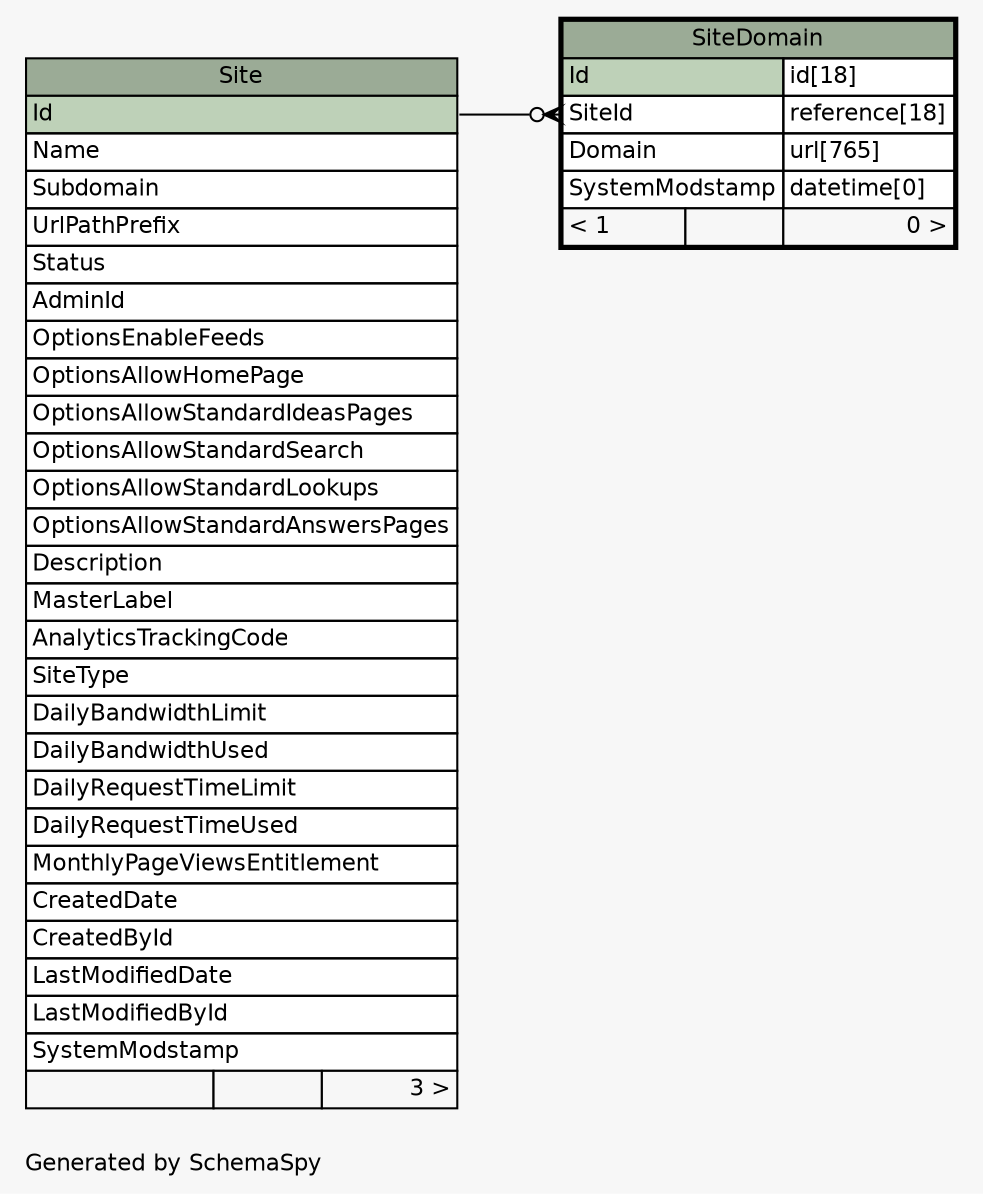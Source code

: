 // dot 2.36.0 on Mac OS X 10.11.6
// SchemaSpy rev 590
digraph "oneDegreeRelationshipsDiagram" {
  graph [
    rankdir="RL"
    bgcolor="#f7f7f7"
    label="\nGenerated by SchemaSpy"
    labeljust="l"
    nodesep="0.18"
    ranksep="0.46"
    fontname="Helvetica"
    fontsize="11"
  ];
  node [
    fontname="Helvetica"
    fontsize="11"
    shape="plaintext"
  ];
  edge [
    arrowsize="0.8"
  ];
  "SiteDomain":"SiteId":w -> "Site":"Id":e [arrowhead=none dir=back arrowtail=crowodot];
  "Site" [
    label=<
    <TABLE BORDER="0" CELLBORDER="1" CELLSPACING="0" BGCOLOR="#ffffff">
      <TR><TD COLSPAN="3" BGCOLOR="#9bab96" ALIGN="CENTER">Site</TD></TR>
      <TR><TD PORT="Id" COLSPAN="3" BGCOLOR="#bed1b8" ALIGN="LEFT">Id</TD></TR>
      <TR><TD PORT="Name" COLSPAN="3" ALIGN="LEFT">Name</TD></TR>
      <TR><TD PORT="Subdomain" COLSPAN="3" ALIGN="LEFT">Subdomain</TD></TR>
      <TR><TD PORT="UrlPathPrefix" COLSPAN="3" ALIGN="LEFT">UrlPathPrefix</TD></TR>
      <TR><TD PORT="Status" COLSPAN="3" ALIGN="LEFT">Status</TD></TR>
      <TR><TD PORT="AdminId" COLSPAN="3" ALIGN="LEFT">AdminId</TD></TR>
      <TR><TD PORT="OptionsEnableFeeds" COLSPAN="3" ALIGN="LEFT">OptionsEnableFeeds</TD></TR>
      <TR><TD PORT="OptionsAllowHomePage" COLSPAN="3" ALIGN="LEFT">OptionsAllowHomePage</TD></TR>
      <TR><TD PORT="OptionsAllowStandardIdeasPages" COLSPAN="3" ALIGN="LEFT">OptionsAllowStandardIdeasPages</TD></TR>
      <TR><TD PORT="OptionsAllowStandardSearch" COLSPAN="3" ALIGN="LEFT">OptionsAllowStandardSearch</TD></TR>
      <TR><TD PORT="OptionsAllowStandardLookups" COLSPAN="3" ALIGN="LEFT">OptionsAllowStandardLookups</TD></TR>
      <TR><TD PORT="OptionsAllowStandardAnswersPages" COLSPAN="3" ALIGN="LEFT">OptionsAllowStandardAnswersPages</TD></TR>
      <TR><TD PORT="Description" COLSPAN="3" ALIGN="LEFT">Description</TD></TR>
      <TR><TD PORT="MasterLabel" COLSPAN="3" ALIGN="LEFT">MasterLabel</TD></TR>
      <TR><TD PORT="AnalyticsTrackingCode" COLSPAN="3" ALIGN="LEFT">AnalyticsTrackingCode</TD></TR>
      <TR><TD PORT="SiteType" COLSPAN="3" ALIGN="LEFT">SiteType</TD></TR>
      <TR><TD PORT="DailyBandwidthLimit" COLSPAN="3" ALIGN="LEFT">DailyBandwidthLimit</TD></TR>
      <TR><TD PORT="DailyBandwidthUsed" COLSPAN="3" ALIGN="LEFT">DailyBandwidthUsed</TD></TR>
      <TR><TD PORT="DailyRequestTimeLimit" COLSPAN="3" ALIGN="LEFT">DailyRequestTimeLimit</TD></TR>
      <TR><TD PORT="DailyRequestTimeUsed" COLSPAN="3" ALIGN="LEFT">DailyRequestTimeUsed</TD></TR>
      <TR><TD PORT="MonthlyPageViewsEntitlement" COLSPAN="3" ALIGN="LEFT">MonthlyPageViewsEntitlement</TD></TR>
      <TR><TD PORT="CreatedDate" COLSPAN="3" ALIGN="LEFT">CreatedDate</TD></TR>
      <TR><TD PORT="CreatedById" COLSPAN="3" ALIGN="LEFT">CreatedById</TD></TR>
      <TR><TD PORT="LastModifiedDate" COLSPAN="3" ALIGN="LEFT">LastModifiedDate</TD></TR>
      <TR><TD PORT="LastModifiedById" COLSPAN="3" ALIGN="LEFT">LastModifiedById</TD></TR>
      <TR><TD PORT="SystemModstamp" COLSPAN="3" ALIGN="LEFT">SystemModstamp</TD></TR>
      <TR><TD ALIGN="LEFT" BGCOLOR="#f7f7f7">  </TD><TD ALIGN="RIGHT" BGCOLOR="#f7f7f7">  </TD><TD ALIGN="RIGHT" BGCOLOR="#f7f7f7">3 &gt;</TD></TR>
    </TABLE>>
    URL="Site.html"
    tooltip="Site"
  ];
  "SiteDomain" [
    label=<
    <TABLE BORDER="2" CELLBORDER="1" CELLSPACING="0" BGCOLOR="#ffffff">
      <TR><TD COLSPAN="3" BGCOLOR="#9bab96" ALIGN="CENTER">SiteDomain</TD></TR>
      <TR><TD PORT="Id" COLSPAN="2" BGCOLOR="#bed1b8" ALIGN="LEFT">Id</TD><TD PORT="Id.type" ALIGN="LEFT">id[18]</TD></TR>
      <TR><TD PORT="SiteId" COLSPAN="2" ALIGN="LEFT">SiteId</TD><TD PORT="SiteId.type" ALIGN="LEFT">reference[18]</TD></TR>
      <TR><TD PORT="Domain" COLSPAN="2" ALIGN="LEFT">Domain</TD><TD PORT="Domain.type" ALIGN="LEFT">url[765]</TD></TR>
      <TR><TD PORT="SystemModstamp" COLSPAN="2" ALIGN="LEFT">SystemModstamp</TD><TD PORT="SystemModstamp.type" ALIGN="LEFT">datetime[0]</TD></TR>
      <TR><TD ALIGN="LEFT" BGCOLOR="#f7f7f7">&lt; 1</TD><TD ALIGN="RIGHT" BGCOLOR="#f7f7f7">  </TD><TD ALIGN="RIGHT" BGCOLOR="#f7f7f7">0 &gt;</TD></TR>
    </TABLE>>
    URL="SiteDomain.html"
    tooltip="SiteDomain"
  ];
}
